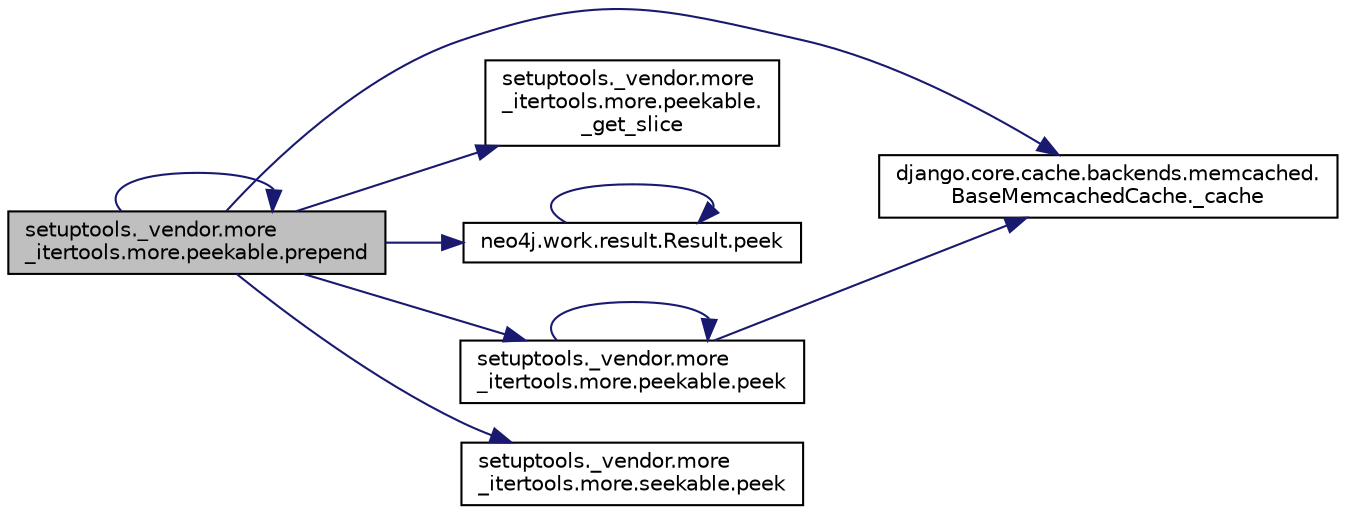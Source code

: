 digraph "setuptools._vendor.more_itertools.more.peekable.prepend"
{
 // LATEX_PDF_SIZE
  edge [fontname="Helvetica",fontsize="10",labelfontname="Helvetica",labelfontsize="10"];
  node [fontname="Helvetica",fontsize="10",shape=record];
  rankdir="LR";
  Node1 [label="setuptools._vendor.more\l_itertools.more.peekable.prepend",height=0.2,width=0.4,color="black", fillcolor="grey75", style="filled", fontcolor="black",tooltip=" "];
  Node1 -> Node2 [color="midnightblue",fontsize="10",style="solid",fontname="Helvetica"];
  Node2 [label="django.core.cache.backends.memcached.\lBaseMemcachedCache._cache",height=0.2,width=0.4,color="black", fillcolor="white", style="filled",URL="$d3/d36/classdjango_1_1core_1_1cache_1_1backends_1_1memcached_1_1_base_memcached_cache.html#aec7954560fd40d7e33a11eea0e2ccde8",tooltip=" "];
  Node1 -> Node3 [color="midnightblue",fontsize="10",style="solid",fontname="Helvetica"];
  Node3 [label="setuptools._vendor.more\l_itertools.more.peekable.\l_get_slice",height=0.2,width=0.4,color="black", fillcolor="white", style="filled",URL="$d7/da3/classsetuptools_1_1__vendor_1_1more__itertools_1_1more_1_1peekable.html#a3cd6337ea0b0988816d5a3efc181626d",tooltip=" "];
  Node1 -> Node4 [color="midnightblue",fontsize="10",style="solid",fontname="Helvetica"];
  Node4 [label="neo4j.work.result.Result.peek",height=0.2,width=0.4,color="black", fillcolor="white", style="filled",URL="$d6/d93/classneo4j_1_1work_1_1result_1_1_result.html#a6ff9e549d2dd3ab1f10e42dfbf5296af",tooltip=" "];
  Node4 -> Node4 [color="midnightblue",fontsize="10",style="solid",fontname="Helvetica"];
  Node1 -> Node5 [color="midnightblue",fontsize="10",style="solid",fontname="Helvetica"];
  Node5 [label="setuptools._vendor.more\l_itertools.more.peekable.peek",height=0.2,width=0.4,color="black", fillcolor="white", style="filled",URL="$d7/da3/classsetuptools_1_1__vendor_1_1more__itertools_1_1more_1_1peekable.html#aa43a1b52c4f8dc9527b3eaa23f66582f",tooltip=" "];
  Node5 -> Node2 [color="midnightblue",fontsize="10",style="solid",fontname="Helvetica"];
  Node5 -> Node5 [color="midnightblue",fontsize="10",style="solid",fontname="Helvetica"];
  Node1 -> Node6 [color="midnightblue",fontsize="10",style="solid",fontname="Helvetica"];
  Node6 [label="setuptools._vendor.more\l_itertools.more.seekable.peek",height=0.2,width=0.4,color="black", fillcolor="white", style="filled",URL="$d2/d00/classsetuptools_1_1__vendor_1_1more__itertools_1_1more_1_1seekable.html#ad9a0b9728a6a89c7dbc1e19a97b726f4",tooltip=" "];
  Node1 -> Node1 [color="midnightblue",fontsize="10",style="solid",fontname="Helvetica"];
}
